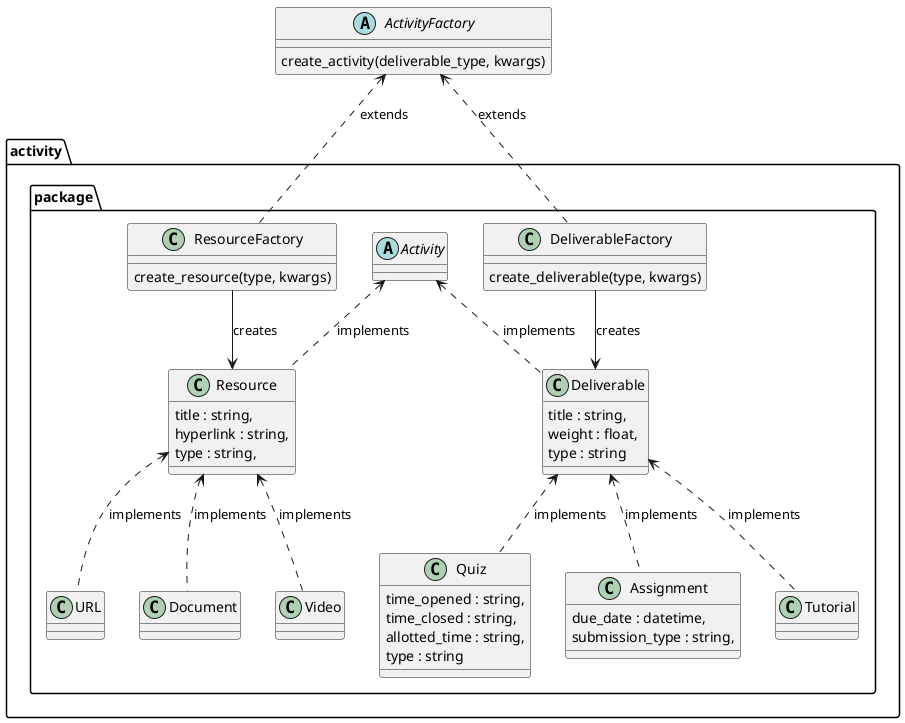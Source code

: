 @startuml
package activity.package {
  class ResourceFactory {
    create_resource(type, kwargs)
  }

  class DeliverableFactory {
    create_deliverable(type, kwargs)
  }

  class Resource {
    title : string,
    hyperlink : string,
    type : string,
  }

  abstract Activity
  ResourceFactory --> Resource: creates
  DeliverableFactory --> Deliverable: creates
  Activity <.. Resource : "implements"
  Activity <.. Deliverable : "implements"

  Resource <.. URL : "implements"
  Resource <.. Document : "implements"
  Resource <.. Video : "implements"

  class Deliverable {
    title : string,
    weight : float,
    type : string
  }

  class Quiz {
    time_opened : string,
    time_closed : string,
    allotted_time : string,
    type : string
  }

  class Assignment {
    due_date : datetime,
    submission_type : string,
  }

  Deliverable <.. Tutorial : "implements"
  Deliverable <.. Quiz : "implements"
  Deliverable <.. Assignment : "implements"
}

abstract class ActivityFactory {
  create_activity(deliverable_type, kwargs)
}

ActivityFactory <.. ResourceFactory : extends
ActivityFactory <.. DeliverableFactory : extends

@enduml
